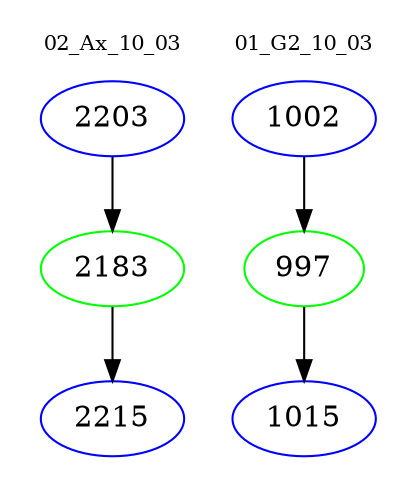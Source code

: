 digraph{
subgraph cluster_0 {
color = white
label = "02_Ax_10_03";
fontsize=10;
T0_2203 [label="2203", color="blue"]
T0_2203 -> T0_2183 [color="black"]
T0_2183 [label="2183", color="green"]
T0_2183 -> T0_2215 [color="black"]
T0_2215 [label="2215", color="blue"]
}
subgraph cluster_1 {
color = white
label = "01_G2_10_03";
fontsize=10;
T1_1002 [label="1002", color="blue"]
T1_1002 -> T1_997 [color="black"]
T1_997 [label="997", color="green"]
T1_997 -> T1_1015 [color="black"]
T1_1015 [label="1015", color="blue"]
}
}

